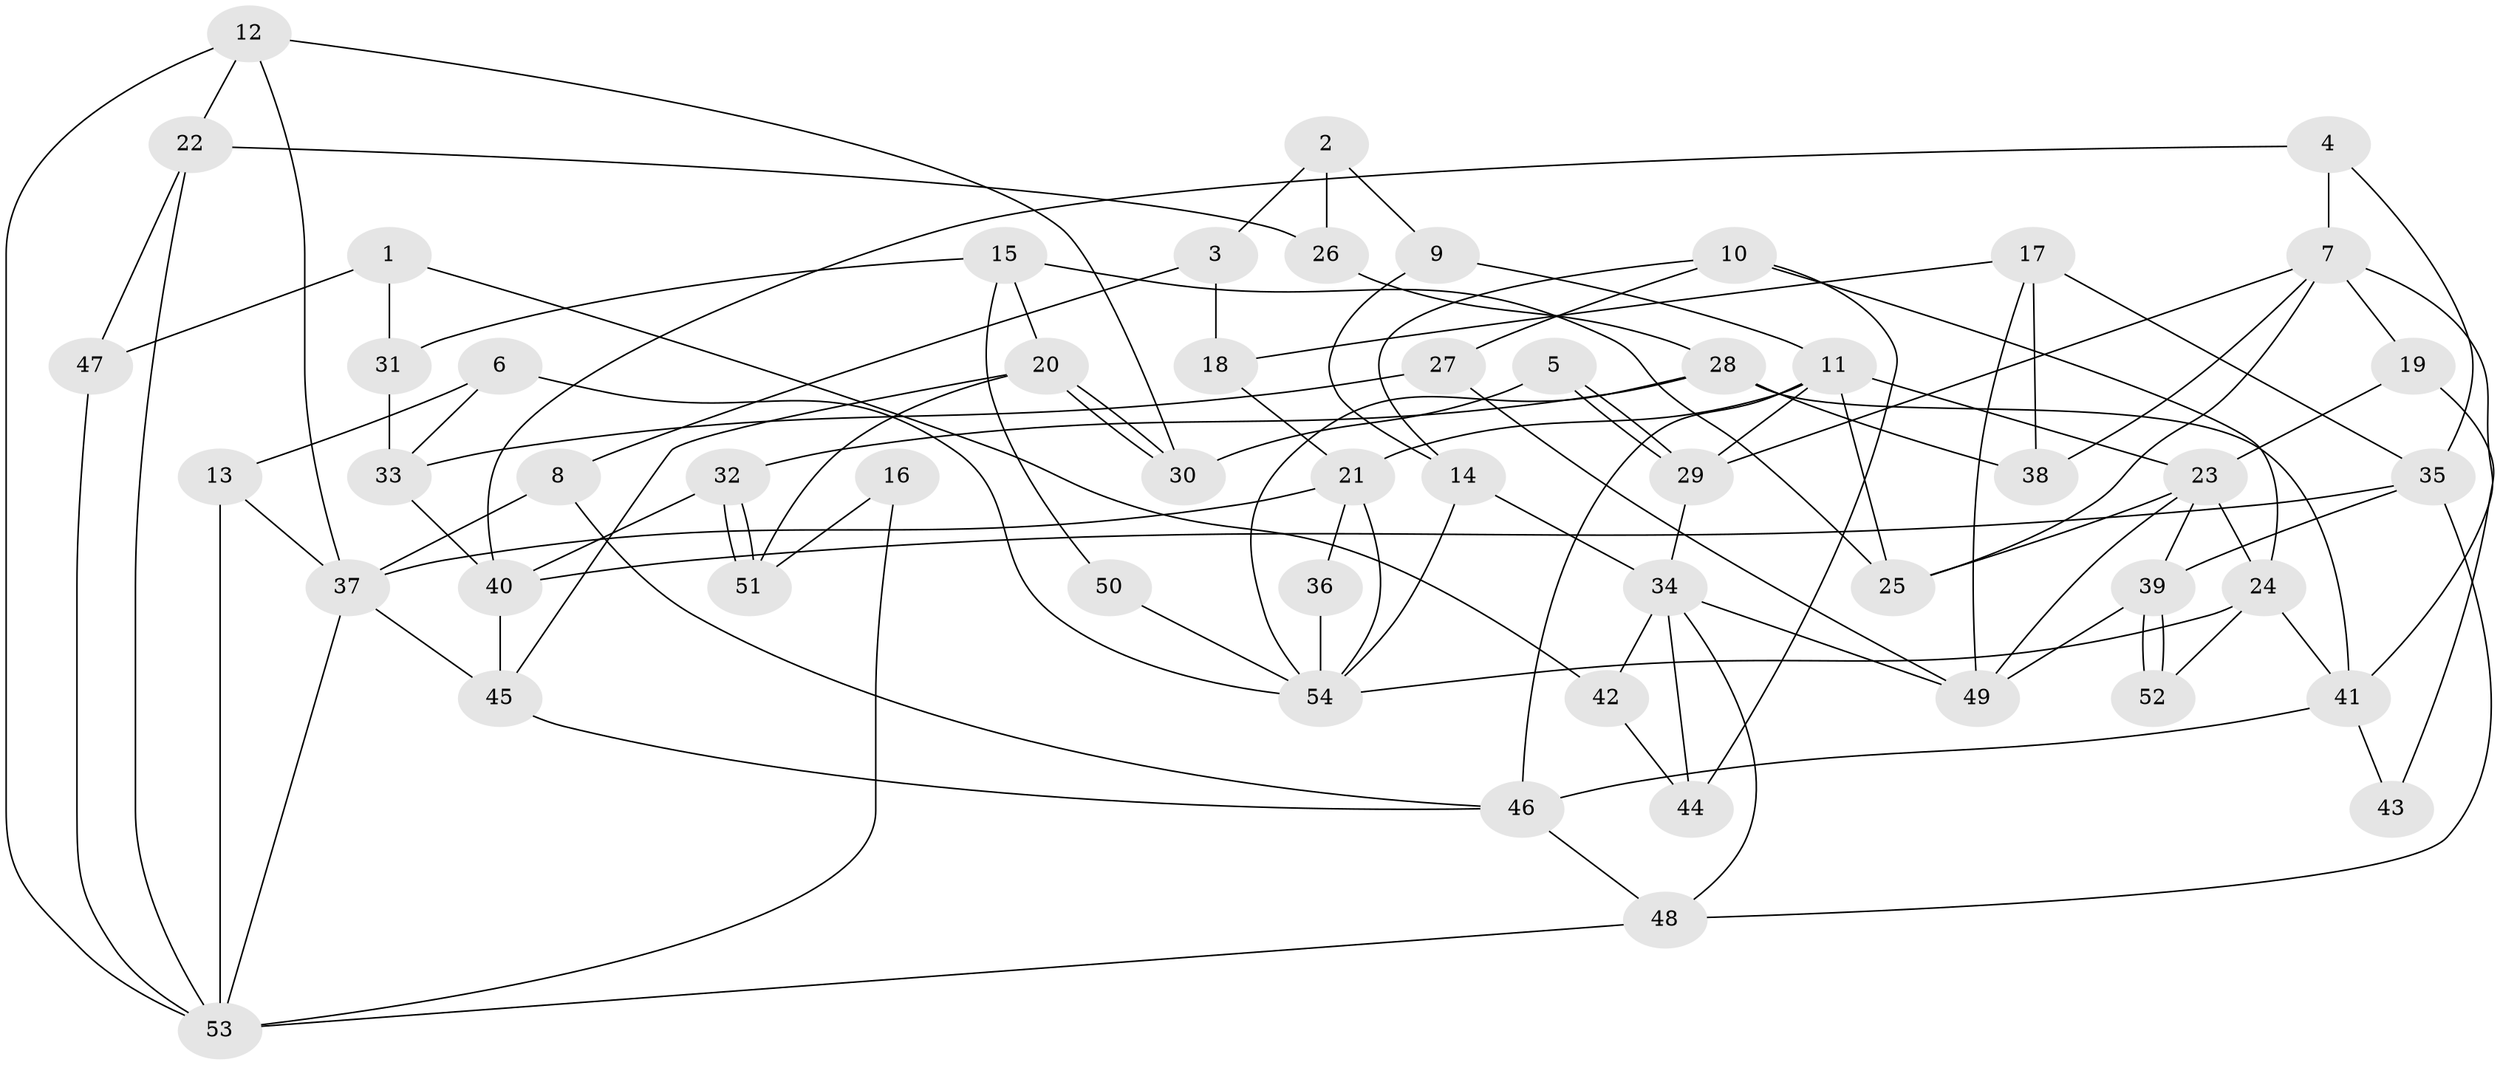 // Generated by graph-tools (version 1.1) at 2025/35/03/09/25 02:35:59]
// undirected, 54 vertices, 108 edges
graph export_dot {
graph [start="1"]
  node [color=gray90,style=filled];
  1;
  2;
  3;
  4;
  5;
  6;
  7;
  8;
  9;
  10;
  11;
  12;
  13;
  14;
  15;
  16;
  17;
  18;
  19;
  20;
  21;
  22;
  23;
  24;
  25;
  26;
  27;
  28;
  29;
  30;
  31;
  32;
  33;
  34;
  35;
  36;
  37;
  38;
  39;
  40;
  41;
  42;
  43;
  44;
  45;
  46;
  47;
  48;
  49;
  50;
  51;
  52;
  53;
  54;
  1 -- 47;
  1 -- 42;
  1 -- 31;
  2 -- 3;
  2 -- 9;
  2 -- 26;
  3 -- 8;
  3 -- 18;
  4 -- 40;
  4 -- 7;
  4 -- 35;
  5 -- 30;
  5 -- 29;
  5 -- 29;
  6 -- 54;
  6 -- 13;
  6 -- 33;
  7 -- 25;
  7 -- 29;
  7 -- 19;
  7 -- 38;
  7 -- 41;
  8 -- 46;
  8 -- 37;
  9 -- 14;
  9 -- 11;
  10 -- 27;
  10 -- 14;
  10 -- 24;
  10 -- 44;
  11 -- 21;
  11 -- 23;
  11 -- 25;
  11 -- 29;
  11 -- 46;
  12 -- 53;
  12 -- 22;
  12 -- 30;
  12 -- 37;
  13 -- 37;
  13 -- 53;
  14 -- 54;
  14 -- 34;
  15 -- 31;
  15 -- 25;
  15 -- 20;
  15 -- 50;
  16 -- 53;
  16 -- 51;
  17 -- 49;
  17 -- 35;
  17 -- 18;
  17 -- 38;
  18 -- 21;
  19 -- 23;
  19 -- 43;
  20 -- 30;
  20 -- 30;
  20 -- 45;
  20 -- 51;
  21 -- 54;
  21 -- 37;
  21 -- 36;
  22 -- 26;
  22 -- 53;
  22 -- 47;
  23 -- 39;
  23 -- 24;
  23 -- 25;
  23 -- 49;
  24 -- 41;
  24 -- 52;
  24 -- 54;
  26 -- 28;
  27 -- 49;
  27 -- 33;
  28 -- 38;
  28 -- 32;
  28 -- 41;
  28 -- 54;
  29 -- 34;
  31 -- 33;
  32 -- 40;
  32 -- 51;
  32 -- 51;
  33 -- 40;
  34 -- 48;
  34 -- 42;
  34 -- 44;
  34 -- 49;
  35 -- 39;
  35 -- 40;
  35 -- 48;
  36 -- 54;
  37 -- 45;
  37 -- 53;
  39 -- 49;
  39 -- 52;
  39 -- 52;
  40 -- 45;
  41 -- 43;
  41 -- 46;
  42 -- 44;
  45 -- 46;
  46 -- 48;
  47 -- 53;
  48 -- 53;
  50 -- 54;
}
